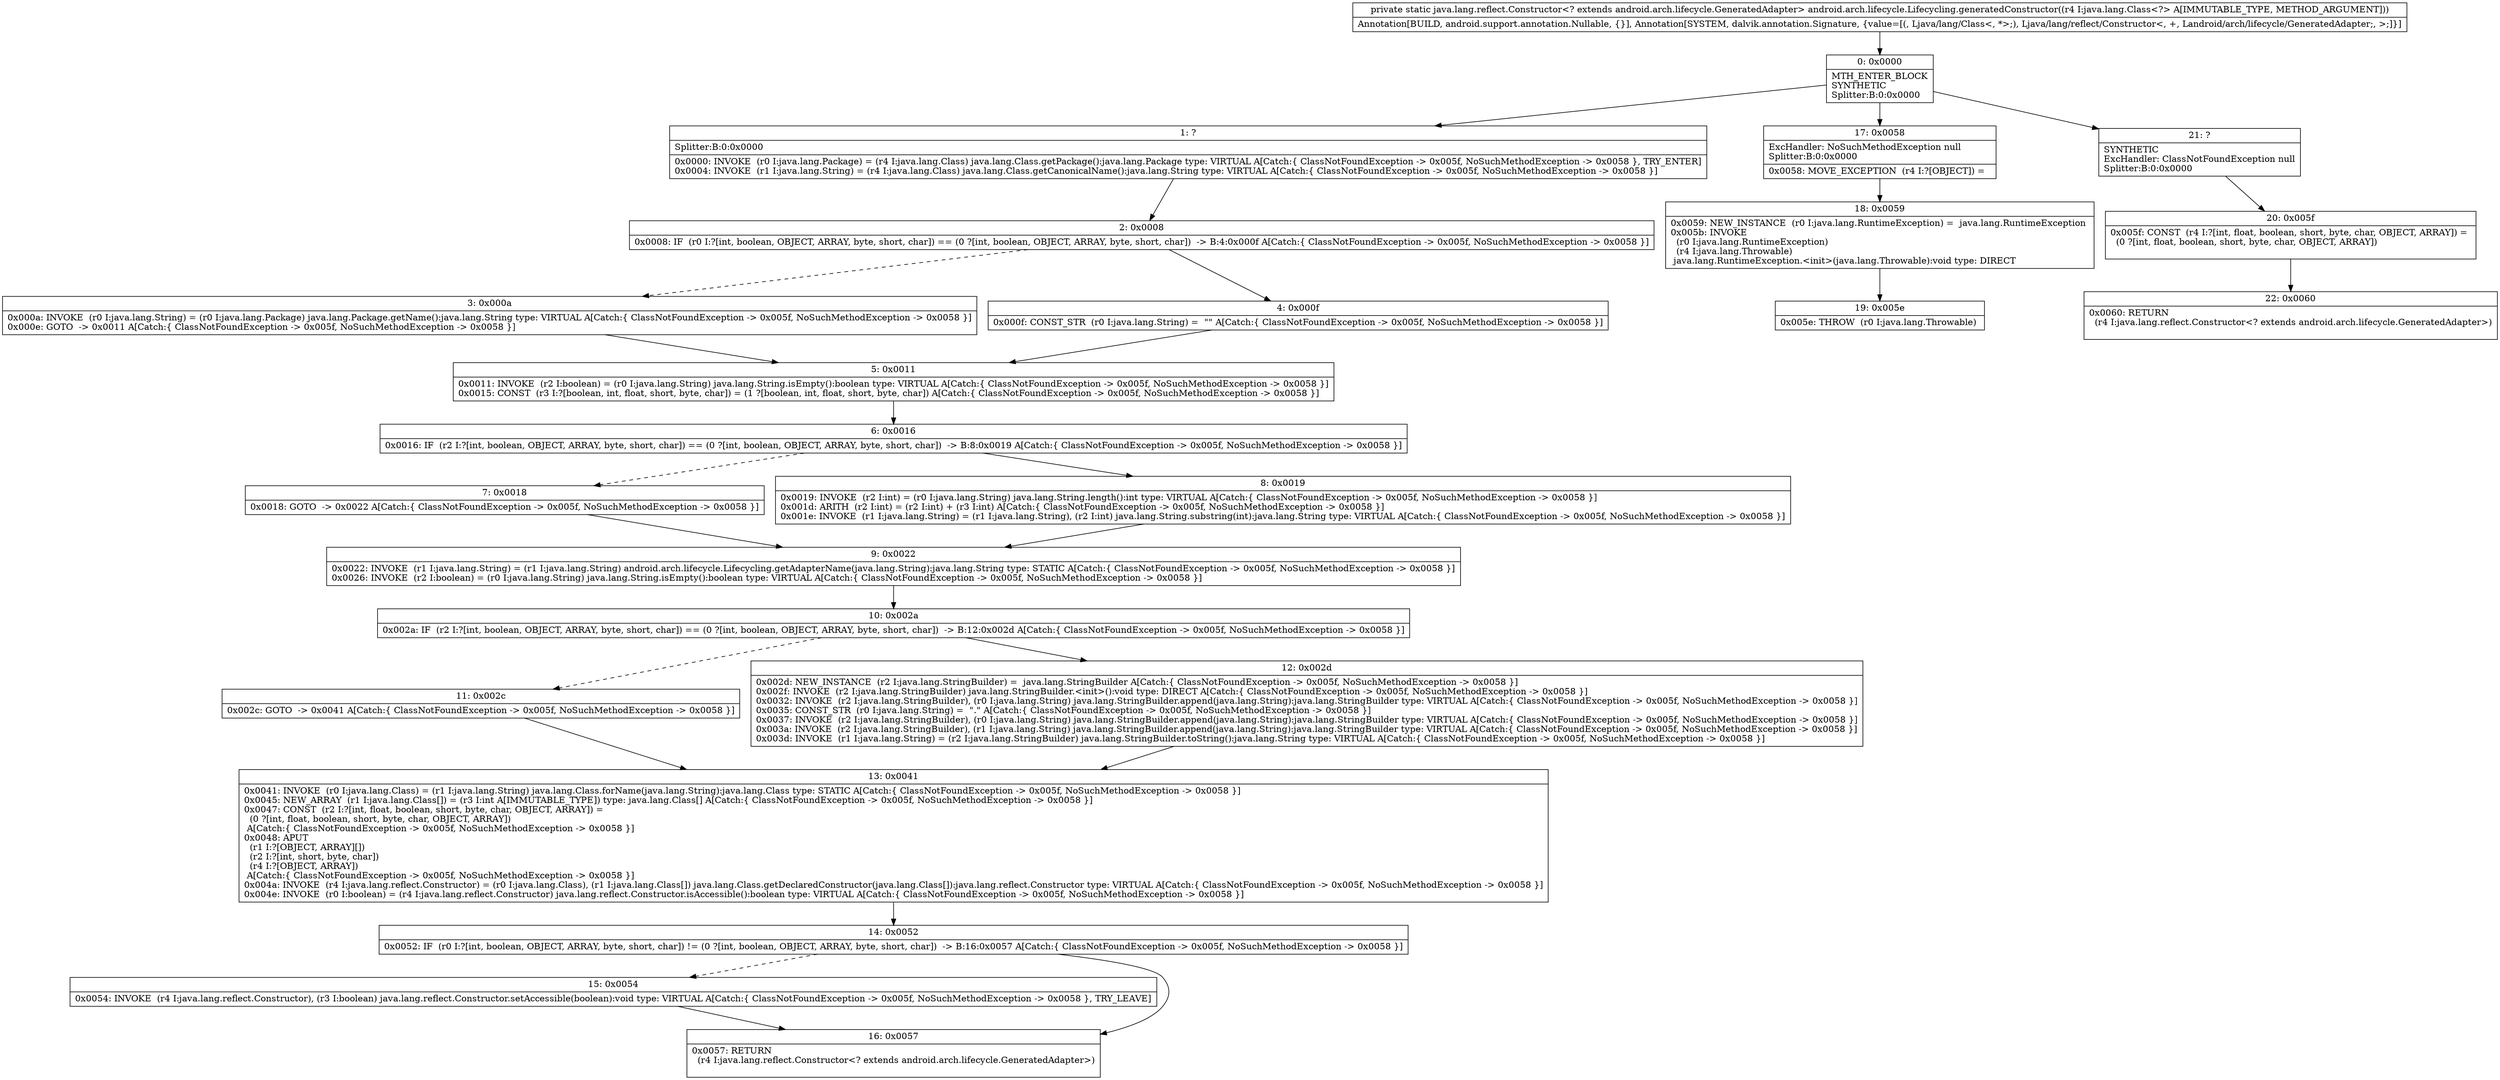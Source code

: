 digraph "CFG forandroid.arch.lifecycle.Lifecycling.generatedConstructor(Ljava\/lang\/Class;)Ljava\/lang\/reflect\/Constructor;" {
Node_0 [shape=record,label="{0\:\ 0x0000|MTH_ENTER_BLOCK\lSYNTHETIC\lSplitter:B:0:0x0000\l}"];
Node_1 [shape=record,label="{1\:\ ?|Splitter:B:0:0x0000\l|0x0000: INVOKE  (r0 I:java.lang.Package) = (r4 I:java.lang.Class) java.lang.Class.getPackage():java.lang.Package type: VIRTUAL A[Catch:\{ ClassNotFoundException \-\> 0x005f, NoSuchMethodException \-\> 0x0058 \}, TRY_ENTER]\l0x0004: INVOKE  (r1 I:java.lang.String) = (r4 I:java.lang.Class) java.lang.Class.getCanonicalName():java.lang.String type: VIRTUAL A[Catch:\{ ClassNotFoundException \-\> 0x005f, NoSuchMethodException \-\> 0x0058 \}]\l}"];
Node_2 [shape=record,label="{2\:\ 0x0008|0x0008: IF  (r0 I:?[int, boolean, OBJECT, ARRAY, byte, short, char]) == (0 ?[int, boolean, OBJECT, ARRAY, byte, short, char])  \-\> B:4:0x000f A[Catch:\{ ClassNotFoundException \-\> 0x005f, NoSuchMethodException \-\> 0x0058 \}]\l}"];
Node_3 [shape=record,label="{3\:\ 0x000a|0x000a: INVOKE  (r0 I:java.lang.String) = (r0 I:java.lang.Package) java.lang.Package.getName():java.lang.String type: VIRTUAL A[Catch:\{ ClassNotFoundException \-\> 0x005f, NoSuchMethodException \-\> 0x0058 \}]\l0x000e: GOTO  \-\> 0x0011 A[Catch:\{ ClassNotFoundException \-\> 0x005f, NoSuchMethodException \-\> 0x0058 \}]\l}"];
Node_4 [shape=record,label="{4\:\ 0x000f|0x000f: CONST_STR  (r0 I:java.lang.String) =  \"\" A[Catch:\{ ClassNotFoundException \-\> 0x005f, NoSuchMethodException \-\> 0x0058 \}]\l}"];
Node_5 [shape=record,label="{5\:\ 0x0011|0x0011: INVOKE  (r2 I:boolean) = (r0 I:java.lang.String) java.lang.String.isEmpty():boolean type: VIRTUAL A[Catch:\{ ClassNotFoundException \-\> 0x005f, NoSuchMethodException \-\> 0x0058 \}]\l0x0015: CONST  (r3 I:?[boolean, int, float, short, byte, char]) = (1 ?[boolean, int, float, short, byte, char]) A[Catch:\{ ClassNotFoundException \-\> 0x005f, NoSuchMethodException \-\> 0x0058 \}]\l}"];
Node_6 [shape=record,label="{6\:\ 0x0016|0x0016: IF  (r2 I:?[int, boolean, OBJECT, ARRAY, byte, short, char]) == (0 ?[int, boolean, OBJECT, ARRAY, byte, short, char])  \-\> B:8:0x0019 A[Catch:\{ ClassNotFoundException \-\> 0x005f, NoSuchMethodException \-\> 0x0058 \}]\l}"];
Node_7 [shape=record,label="{7\:\ 0x0018|0x0018: GOTO  \-\> 0x0022 A[Catch:\{ ClassNotFoundException \-\> 0x005f, NoSuchMethodException \-\> 0x0058 \}]\l}"];
Node_8 [shape=record,label="{8\:\ 0x0019|0x0019: INVOKE  (r2 I:int) = (r0 I:java.lang.String) java.lang.String.length():int type: VIRTUAL A[Catch:\{ ClassNotFoundException \-\> 0x005f, NoSuchMethodException \-\> 0x0058 \}]\l0x001d: ARITH  (r2 I:int) = (r2 I:int) + (r3 I:int) A[Catch:\{ ClassNotFoundException \-\> 0x005f, NoSuchMethodException \-\> 0x0058 \}]\l0x001e: INVOKE  (r1 I:java.lang.String) = (r1 I:java.lang.String), (r2 I:int) java.lang.String.substring(int):java.lang.String type: VIRTUAL A[Catch:\{ ClassNotFoundException \-\> 0x005f, NoSuchMethodException \-\> 0x0058 \}]\l}"];
Node_9 [shape=record,label="{9\:\ 0x0022|0x0022: INVOKE  (r1 I:java.lang.String) = (r1 I:java.lang.String) android.arch.lifecycle.Lifecycling.getAdapterName(java.lang.String):java.lang.String type: STATIC A[Catch:\{ ClassNotFoundException \-\> 0x005f, NoSuchMethodException \-\> 0x0058 \}]\l0x0026: INVOKE  (r2 I:boolean) = (r0 I:java.lang.String) java.lang.String.isEmpty():boolean type: VIRTUAL A[Catch:\{ ClassNotFoundException \-\> 0x005f, NoSuchMethodException \-\> 0x0058 \}]\l}"];
Node_10 [shape=record,label="{10\:\ 0x002a|0x002a: IF  (r2 I:?[int, boolean, OBJECT, ARRAY, byte, short, char]) == (0 ?[int, boolean, OBJECT, ARRAY, byte, short, char])  \-\> B:12:0x002d A[Catch:\{ ClassNotFoundException \-\> 0x005f, NoSuchMethodException \-\> 0x0058 \}]\l}"];
Node_11 [shape=record,label="{11\:\ 0x002c|0x002c: GOTO  \-\> 0x0041 A[Catch:\{ ClassNotFoundException \-\> 0x005f, NoSuchMethodException \-\> 0x0058 \}]\l}"];
Node_12 [shape=record,label="{12\:\ 0x002d|0x002d: NEW_INSTANCE  (r2 I:java.lang.StringBuilder) =  java.lang.StringBuilder A[Catch:\{ ClassNotFoundException \-\> 0x005f, NoSuchMethodException \-\> 0x0058 \}]\l0x002f: INVOKE  (r2 I:java.lang.StringBuilder) java.lang.StringBuilder.\<init\>():void type: DIRECT A[Catch:\{ ClassNotFoundException \-\> 0x005f, NoSuchMethodException \-\> 0x0058 \}]\l0x0032: INVOKE  (r2 I:java.lang.StringBuilder), (r0 I:java.lang.String) java.lang.StringBuilder.append(java.lang.String):java.lang.StringBuilder type: VIRTUAL A[Catch:\{ ClassNotFoundException \-\> 0x005f, NoSuchMethodException \-\> 0x0058 \}]\l0x0035: CONST_STR  (r0 I:java.lang.String) =  \".\" A[Catch:\{ ClassNotFoundException \-\> 0x005f, NoSuchMethodException \-\> 0x0058 \}]\l0x0037: INVOKE  (r2 I:java.lang.StringBuilder), (r0 I:java.lang.String) java.lang.StringBuilder.append(java.lang.String):java.lang.StringBuilder type: VIRTUAL A[Catch:\{ ClassNotFoundException \-\> 0x005f, NoSuchMethodException \-\> 0x0058 \}]\l0x003a: INVOKE  (r2 I:java.lang.StringBuilder), (r1 I:java.lang.String) java.lang.StringBuilder.append(java.lang.String):java.lang.StringBuilder type: VIRTUAL A[Catch:\{ ClassNotFoundException \-\> 0x005f, NoSuchMethodException \-\> 0x0058 \}]\l0x003d: INVOKE  (r1 I:java.lang.String) = (r2 I:java.lang.StringBuilder) java.lang.StringBuilder.toString():java.lang.String type: VIRTUAL A[Catch:\{ ClassNotFoundException \-\> 0x005f, NoSuchMethodException \-\> 0x0058 \}]\l}"];
Node_13 [shape=record,label="{13\:\ 0x0041|0x0041: INVOKE  (r0 I:java.lang.Class) = (r1 I:java.lang.String) java.lang.Class.forName(java.lang.String):java.lang.Class type: STATIC A[Catch:\{ ClassNotFoundException \-\> 0x005f, NoSuchMethodException \-\> 0x0058 \}]\l0x0045: NEW_ARRAY  (r1 I:java.lang.Class[]) = (r3 I:int A[IMMUTABLE_TYPE]) type: java.lang.Class[] A[Catch:\{ ClassNotFoundException \-\> 0x005f, NoSuchMethodException \-\> 0x0058 \}]\l0x0047: CONST  (r2 I:?[int, float, boolean, short, byte, char, OBJECT, ARRAY]) = \l  (0 ?[int, float, boolean, short, byte, char, OBJECT, ARRAY])\l A[Catch:\{ ClassNotFoundException \-\> 0x005f, NoSuchMethodException \-\> 0x0058 \}]\l0x0048: APUT  \l  (r1 I:?[OBJECT, ARRAY][])\l  (r2 I:?[int, short, byte, char])\l  (r4 I:?[OBJECT, ARRAY])\l A[Catch:\{ ClassNotFoundException \-\> 0x005f, NoSuchMethodException \-\> 0x0058 \}]\l0x004a: INVOKE  (r4 I:java.lang.reflect.Constructor) = (r0 I:java.lang.Class), (r1 I:java.lang.Class[]) java.lang.Class.getDeclaredConstructor(java.lang.Class[]):java.lang.reflect.Constructor type: VIRTUAL A[Catch:\{ ClassNotFoundException \-\> 0x005f, NoSuchMethodException \-\> 0x0058 \}]\l0x004e: INVOKE  (r0 I:boolean) = (r4 I:java.lang.reflect.Constructor) java.lang.reflect.Constructor.isAccessible():boolean type: VIRTUAL A[Catch:\{ ClassNotFoundException \-\> 0x005f, NoSuchMethodException \-\> 0x0058 \}]\l}"];
Node_14 [shape=record,label="{14\:\ 0x0052|0x0052: IF  (r0 I:?[int, boolean, OBJECT, ARRAY, byte, short, char]) != (0 ?[int, boolean, OBJECT, ARRAY, byte, short, char])  \-\> B:16:0x0057 A[Catch:\{ ClassNotFoundException \-\> 0x005f, NoSuchMethodException \-\> 0x0058 \}]\l}"];
Node_15 [shape=record,label="{15\:\ 0x0054|0x0054: INVOKE  (r4 I:java.lang.reflect.Constructor), (r3 I:boolean) java.lang.reflect.Constructor.setAccessible(boolean):void type: VIRTUAL A[Catch:\{ ClassNotFoundException \-\> 0x005f, NoSuchMethodException \-\> 0x0058 \}, TRY_LEAVE]\l}"];
Node_16 [shape=record,label="{16\:\ 0x0057|0x0057: RETURN  \l  (r4 I:java.lang.reflect.Constructor\<? extends android.arch.lifecycle.GeneratedAdapter\>)\l \l}"];
Node_17 [shape=record,label="{17\:\ 0x0058|ExcHandler: NoSuchMethodException null\lSplitter:B:0:0x0000\l|0x0058: MOVE_EXCEPTION  (r4 I:?[OBJECT]) =  \l}"];
Node_18 [shape=record,label="{18\:\ 0x0059|0x0059: NEW_INSTANCE  (r0 I:java.lang.RuntimeException) =  java.lang.RuntimeException \l0x005b: INVOKE  \l  (r0 I:java.lang.RuntimeException)\l  (r4 I:java.lang.Throwable)\l java.lang.RuntimeException.\<init\>(java.lang.Throwable):void type: DIRECT \l}"];
Node_19 [shape=record,label="{19\:\ 0x005e|0x005e: THROW  (r0 I:java.lang.Throwable) \l}"];
Node_20 [shape=record,label="{20\:\ 0x005f|0x005f: CONST  (r4 I:?[int, float, boolean, short, byte, char, OBJECT, ARRAY]) = \l  (0 ?[int, float, boolean, short, byte, char, OBJECT, ARRAY])\l \l}"];
Node_21 [shape=record,label="{21\:\ ?|SYNTHETIC\lExcHandler: ClassNotFoundException null\lSplitter:B:0:0x0000\l}"];
Node_22 [shape=record,label="{22\:\ 0x0060|0x0060: RETURN  \l  (r4 I:java.lang.reflect.Constructor\<? extends android.arch.lifecycle.GeneratedAdapter\>)\l \l}"];
MethodNode[shape=record,label="{private static java.lang.reflect.Constructor\<? extends android.arch.lifecycle.GeneratedAdapter\> android.arch.lifecycle.Lifecycling.generatedConstructor((r4 I:java.lang.Class\<?\> A[IMMUTABLE_TYPE, METHOD_ARGUMENT]))  | Annotation[BUILD, android.support.annotation.Nullable, \{\}], Annotation[SYSTEM, dalvik.annotation.Signature, \{value=[(, Ljava\/lang\/Class\<, *\>;), Ljava\/lang\/reflect\/Constructor\<, +, Landroid\/arch\/lifecycle\/GeneratedAdapter;, \>;]\}]\l}"];
MethodNode -> Node_0;
Node_0 -> Node_1;
Node_0 -> Node_21;
Node_0 -> Node_17;
Node_1 -> Node_2;
Node_2 -> Node_3[style=dashed];
Node_2 -> Node_4;
Node_3 -> Node_5;
Node_4 -> Node_5;
Node_5 -> Node_6;
Node_6 -> Node_7[style=dashed];
Node_6 -> Node_8;
Node_7 -> Node_9;
Node_8 -> Node_9;
Node_9 -> Node_10;
Node_10 -> Node_11[style=dashed];
Node_10 -> Node_12;
Node_11 -> Node_13;
Node_12 -> Node_13;
Node_13 -> Node_14;
Node_14 -> Node_15[style=dashed];
Node_14 -> Node_16;
Node_15 -> Node_16;
Node_17 -> Node_18;
Node_18 -> Node_19;
Node_20 -> Node_22;
Node_21 -> Node_20;
}

